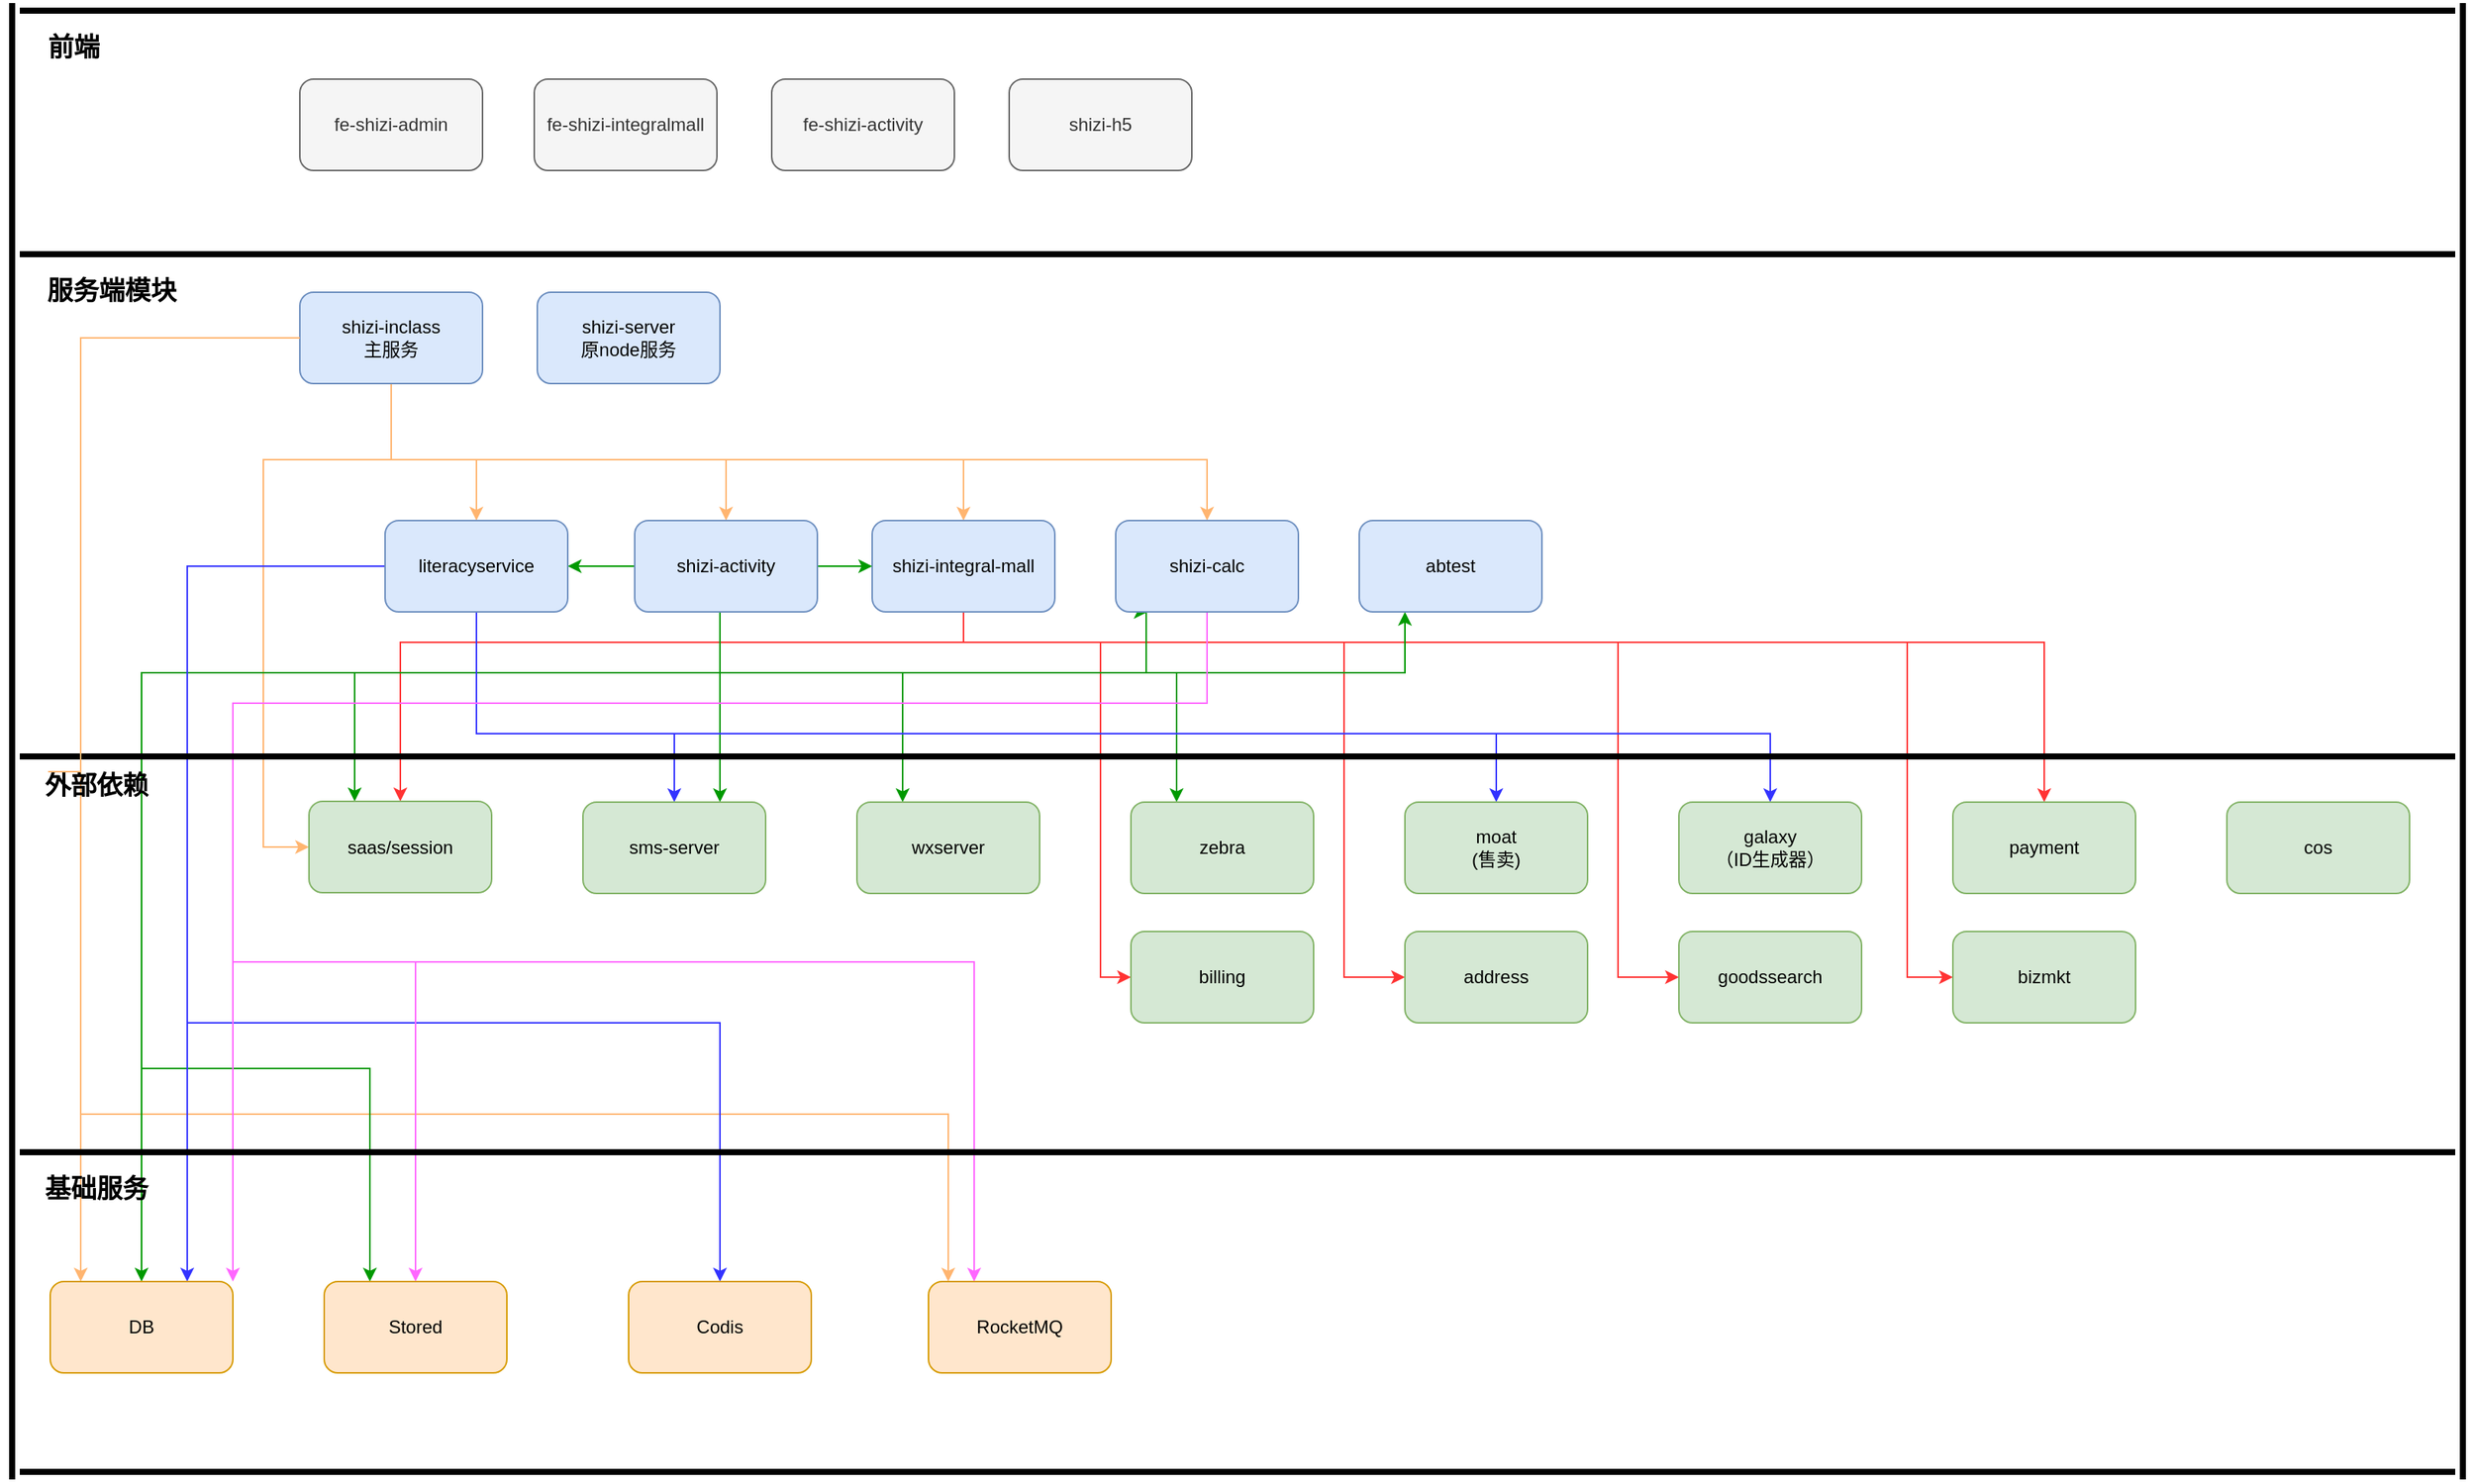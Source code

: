 <mxfile version="14.8.1" type="github">
  <diagram id="g_bmPPB7kluV6Psxkaxc" name="Page-1">
    <mxGraphModel dx="1298" dy="2009" grid="1" gridSize="10" guides="1" tooltips="1" connect="1" arrows="1" fold="1" page="1" pageScale="1" pageWidth="827" pageHeight="1169" math="0" shadow="0">
      <root>
        <mxCell id="0" />
        <mxCell id="1" parent="0" />
        <mxCell id="d_1GMEIE5n4l1r-3ZPoP-10" style="edgeStyle=orthogonalEdgeStyle;rounded=0;orthogonalLoop=1;jettySize=auto;html=1;strokeColor=#FFB570;exitX=0.5;exitY=1;exitDx=0;exitDy=0;" edge="1" parent="1" source="d_1GMEIE5n4l1r-3ZPoP-1" target="d_1GMEIE5n4l1r-3ZPoP-4">
          <mxGeometry relative="1" as="geometry">
            <mxPoint x="574" y="250" as="sourcePoint" />
            <Array as="points">
              <mxPoint x="354" y="300" />
              <mxPoint x="574" y="300" />
            </Array>
          </mxGeometry>
        </mxCell>
        <mxCell id="d_1GMEIE5n4l1r-3ZPoP-12" style="edgeStyle=orthogonalEdgeStyle;rounded=0;orthogonalLoop=1;jettySize=auto;html=1;entryX=0.5;entryY=0;entryDx=0;entryDy=0;strokeColor=#FFB570;exitX=0.5;exitY=1;exitDx=0;exitDy=0;" edge="1" parent="1" source="d_1GMEIE5n4l1r-3ZPoP-1" target="d_1GMEIE5n4l1r-3ZPoP-3">
          <mxGeometry relative="1" as="geometry">
            <mxPoint x="574" y="250" as="sourcePoint" />
            <Array as="points">
              <mxPoint x="354" y="300" />
              <mxPoint x="730" y="300" />
            </Array>
          </mxGeometry>
        </mxCell>
        <mxCell id="d_1GMEIE5n4l1r-3ZPoP-13" style="edgeStyle=orthogonalEdgeStyle;rounded=0;orthogonalLoop=1;jettySize=auto;html=1;entryX=0.5;entryY=0;entryDx=0;entryDy=0;strokeColor=#FFB570;exitX=0.5;exitY=1;exitDx=0;exitDy=0;" edge="1" parent="1" source="d_1GMEIE5n4l1r-3ZPoP-1" target="d_1GMEIE5n4l1r-3ZPoP-9">
          <mxGeometry relative="1" as="geometry">
            <mxPoint x="574" y="250" as="sourcePoint" />
            <Array as="points">
              <mxPoint x="354" y="300" />
              <mxPoint x="410" y="300" />
            </Array>
          </mxGeometry>
        </mxCell>
        <mxCell id="d_1GMEIE5n4l1r-3ZPoP-15" style="edgeStyle=orthogonalEdgeStyle;rounded=0;orthogonalLoop=1;jettySize=auto;html=1;strokeColor=#FFB570;exitX=0.5;exitY=1;exitDx=0;exitDy=0;" edge="1" parent="1" source="d_1GMEIE5n4l1r-3ZPoP-1" target="d_1GMEIE5n4l1r-3ZPoP-14">
          <mxGeometry relative="1" as="geometry">
            <mxPoint x="574" y="250" as="sourcePoint" />
            <Array as="points">
              <mxPoint x="354" y="300" />
              <mxPoint x="890" y="300" />
            </Array>
          </mxGeometry>
        </mxCell>
        <mxCell id="d_1GMEIE5n4l1r-3ZPoP-17" style="edgeStyle=orthogonalEdgeStyle;rounded=0;orthogonalLoop=1;jettySize=auto;html=1;strokeColor=#FFB570;entryX=0;entryY=0.5;entryDx=0;entryDy=0;" edge="1" parent="1" source="d_1GMEIE5n4l1r-3ZPoP-1" target="d_1GMEIE5n4l1r-3ZPoP-8">
          <mxGeometry relative="1" as="geometry">
            <mxPoint x="70" y="460" as="targetPoint" />
            <Array as="points">
              <mxPoint x="354" y="300" />
              <mxPoint x="270" y="300" />
              <mxPoint x="270" y="555" />
            </Array>
          </mxGeometry>
        </mxCell>
        <mxCell id="d_1GMEIE5n4l1r-3ZPoP-22" style="edgeStyle=orthogonalEdgeStyle;rounded=0;orthogonalLoop=1;jettySize=auto;html=1;strokeColor=#FFB570;entryX=0.167;entryY=0;entryDx=0;entryDy=0;entryPerimeter=0;" edge="1" parent="1" source="d_1GMEIE5n4l1r-3ZPoP-1" target="d_1GMEIE5n4l1r-3ZPoP-18">
          <mxGeometry relative="1" as="geometry">
            <mxPoint x="150" y="710" as="targetPoint" />
            <Array as="points">
              <mxPoint x="150" y="220" />
            </Array>
          </mxGeometry>
        </mxCell>
        <mxCell id="d_1GMEIE5n4l1r-3ZPoP-25" style="edgeStyle=orthogonalEdgeStyle;rounded=0;orthogonalLoop=1;jettySize=auto;html=1;entryX=0.108;entryY=0;entryDx=0;entryDy=0;strokeColor=#FFB570;entryPerimeter=0;startArrow=none;" edge="1" parent="1" source="d_1GMEIE5n4l1r-3ZPoP-72" target="d_1GMEIE5n4l1r-3ZPoP-21">
          <mxGeometry relative="1" as="geometry">
            <Array as="points">
              <mxPoint x="150" y="730" />
              <mxPoint x="720" y="730" />
            </Array>
          </mxGeometry>
        </mxCell>
        <mxCell id="d_1GMEIE5n4l1r-3ZPoP-1" value="shizi-inclass&lt;br&gt;主服务" style="rounded=1;whiteSpace=wrap;html=1;fillColor=#dae8fc;strokeColor=#6c8ebf;" vertex="1" parent="1">
          <mxGeometry x="294" y="190" width="120" height="60" as="geometry" />
        </mxCell>
        <mxCell id="d_1GMEIE5n4l1r-3ZPoP-2" value="shizi-server&lt;br&gt;原node服务" style="rounded=1;whiteSpace=wrap;html=1;fillColor=#dae8fc;strokeColor=#6c8ebf;" vertex="1" parent="1">
          <mxGeometry x="450" y="190" width="120" height="60" as="geometry" />
        </mxCell>
        <mxCell id="d_1GMEIE5n4l1r-3ZPoP-55" style="edgeStyle=orthogonalEdgeStyle;rounded=0;orthogonalLoop=1;jettySize=auto;html=1;entryX=0.5;entryY=0;entryDx=0;entryDy=0;strokeColor=#FF3333;" edge="1" parent="1" source="d_1GMEIE5n4l1r-3ZPoP-3" target="d_1GMEIE5n4l1r-3ZPoP-8">
          <mxGeometry relative="1" as="geometry">
            <Array as="points">
              <mxPoint x="730" y="420" />
              <mxPoint x="360" y="420" />
            </Array>
          </mxGeometry>
        </mxCell>
        <mxCell id="d_1GMEIE5n4l1r-3ZPoP-56" style="edgeStyle=orthogonalEdgeStyle;rounded=0;orthogonalLoop=1;jettySize=auto;html=1;strokeColor=#FF3333;" edge="1" parent="1" source="d_1GMEIE5n4l1r-3ZPoP-3" target="d_1GMEIE5n4l1r-3ZPoP-49">
          <mxGeometry relative="1" as="geometry">
            <Array as="points">
              <mxPoint x="730" y="420" />
              <mxPoint x="820" y="420" />
              <mxPoint x="820" y="640" />
            </Array>
          </mxGeometry>
        </mxCell>
        <mxCell id="d_1GMEIE5n4l1r-3ZPoP-57" style="edgeStyle=orthogonalEdgeStyle;rounded=0;orthogonalLoop=1;jettySize=auto;html=1;entryX=0;entryY=0.5;entryDx=0;entryDy=0;strokeColor=#FF3333;" edge="1" parent="1" source="d_1GMEIE5n4l1r-3ZPoP-3" target="d_1GMEIE5n4l1r-3ZPoP-50">
          <mxGeometry relative="1" as="geometry">
            <Array as="points">
              <mxPoint x="730" y="420" />
              <mxPoint x="980" y="420" />
              <mxPoint x="980" y="640" />
            </Array>
          </mxGeometry>
        </mxCell>
        <mxCell id="d_1GMEIE5n4l1r-3ZPoP-58" style="edgeStyle=orthogonalEdgeStyle;rounded=0;orthogonalLoop=1;jettySize=auto;html=1;entryX=0;entryY=0.5;entryDx=0;entryDy=0;strokeColor=#FF3333;" edge="1" parent="1" source="d_1GMEIE5n4l1r-3ZPoP-3" target="d_1GMEIE5n4l1r-3ZPoP-54">
          <mxGeometry relative="1" as="geometry">
            <Array as="points">
              <mxPoint x="730" y="420" />
              <mxPoint x="1160" y="420" />
              <mxPoint x="1160" y="640" />
            </Array>
          </mxGeometry>
        </mxCell>
        <mxCell id="d_1GMEIE5n4l1r-3ZPoP-59" style="edgeStyle=orthogonalEdgeStyle;rounded=0;orthogonalLoop=1;jettySize=auto;html=1;entryX=0.5;entryY=0;entryDx=0;entryDy=0;strokeColor=#FF3333;" edge="1" parent="1" source="d_1GMEIE5n4l1r-3ZPoP-3" target="d_1GMEIE5n4l1r-3ZPoP-52">
          <mxGeometry relative="1" as="geometry">
            <Array as="points">
              <mxPoint x="730" y="420" />
              <mxPoint x="1440" y="420" />
            </Array>
          </mxGeometry>
        </mxCell>
        <mxCell id="d_1GMEIE5n4l1r-3ZPoP-60" style="edgeStyle=orthogonalEdgeStyle;rounded=0;orthogonalLoop=1;jettySize=auto;html=1;entryX=0;entryY=0.5;entryDx=0;entryDy=0;strokeColor=#FF3333;" edge="1" parent="1" source="d_1GMEIE5n4l1r-3ZPoP-3" target="d_1GMEIE5n4l1r-3ZPoP-53">
          <mxGeometry relative="1" as="geometry">
            <Array as="points">
              <mxPoint x="730" y="420" />
              <mxPoint x="1350" y="420" />
              <mxPoint x="1350" y="640" />
            </Array>
          </mxGeometry>
        </mxCell>
        <mxCell id="d_1GMEIE5n4l1r-3ZPoP-3" value="shizi-integral-mall" style="rounded=1;whiteSpace=wrap;html=1;fillColor=#dae8fc;strokeColor=#6c8ebf;" vertex="1" parent="1">
          <mxGeometry x="670" y="340" width="120" height="60" as="geometry" />
        </mxCell>
        <mxCell id="d_1GMEIE5n4l1r-3ZPoP-16" style="edgeStyle=orthogonalEdgeStyle;rounded=0;orthogonalLoop=1;jettySize=auto;html=1;entryX=0.175;entryY=1;entryDx=0;entryDy=0;entryPerimeter=0;strokeColor=#009900;" edge="1" parent="1" source="d_1GMEIE5n4l1r-3ZPoP-4" target="d_1GMEIE5n4l1r-3ZPoP-14">
          <mxGeometry relative="1" as="geometry">
            <Array as="points">
              <mxPoint x="570" y="440" />
              <mxPoint x="850" y="440" />
            </Array>
          </mxGeometry>
        </mxCell>
        <mxCell id="d_1GMEIE5n4l1r-3ZPoP-27" style="edgeStyle=orthogonalEdgeStyle;rounded=0;orthogonalLoop=1;jettySize=auto;html=1;entryX=0;entryY=0.5;entryDx=0;entryDy=0;strokeColor=#009900;" edge="1" parent="1" source="d_1GMEIE5n4l1r-3ZPoP-4" target="d_1GMEIE5n4l1r-3ZPoP-3">
          <mxGeometry relative="1" as="geometry" />
        </mxCell>
        <mxCell id="d_1GMEIE5n4l1r-3ZPoP-28" style="edgeStyle=orthogonalEdgeStyle;rounded=0;orthogonalLoop=1;jettySize=auto;html=1;entryX=0.25;entryY=0;entryDx=0;entryDy=0;strokeColor=#009900;" edge="1" parent="1" source="d_1GMEIE5n4l1r-3ZPoP-4" target="d_1GMEIE5n4l1r-3ZPoP-8">
          <mxGeometry relative="1" as="geometry">
            <Array as="points">
              <mxPoint x="570" y="440" />
              <mxPoint x="330" y="440" />
            </Array>
          </mxGeometry>
        </mxCell>
        <mxCell id="d_1GMEIE5n4l1r-3ZPoP-29" style="edgeStyle=orthogonalEdgeStyle;rounded=0;orthogonalLoop=1;jettySize=auto;html=1;entryX=0.75;entryY=0;entryDx=0;entryDy=0;strokeColor=#009900;" edge="1" parent="1" source="d_1GMEIE5n4l1r-3ZPoP-4" target="d_1GMEIE5n4l1r-3ZPoP-26">
          <mxGeometry relative="1" as="geometry">
            <mxPoint x="574" y="520" as="targetPoint" />
            <Array as="points">
              <mxPoint x="570" y="430" />
              <mxPoint x="570" y="430" />
            </Array>
          </mxGeometry>
        </mxCell>
        <mxCell id="d_1GMEIE5n4l1r-3ZPoP-31" style="edgeStyle=orthogonalEdgeStyle;rounded=0;orthogonalLoop=1;jettySize=auto;html=1;entryX=0.25;entryY=0;entryDx=0;entryDy=0;strokeColor=#009900;" edge="1" parent="1" source="d_1GMEIE5n4l1r-3ZPoP-4" target="d_1GMEIE5n4l1r-3ZPoP-30">
          <mxGeometry relative="1" as="geometry">
            <Array as="points">
              <mxPoint x="570" y="440" />
              <mxPoint x="690" y="440" />
            </Array>
          </mxGeometry>
        </mxCell>
        <mxCell id="d_1GMEIE5n4l1r-3ZPoP-32" style="edgeStyle=orthogonalEdgeStyle;rounded=0;orthogonalLoop=1;jettySize=auto;html=1;strokeColor=#009900;" edge="1" parent="1" source="d_1GMEIE5n4l1r-3ZPoP-4" target="d_1GMEIE5n4l1r-3ZPoP-9">
          <mxGeometry relative="1" as="geometry" />
        </mxCell>
        <mxCell id="d_1GMEIE5n4l1r-3ZPoP-34" style="edgeStyle=orthogonalEdgeStyle;rounded=0;orthogonalLoop=1;jettySize=auto;html=1;entryX=0.25;entryY=1;entryDx=0;entryDy=0;strokeColor=#009900;" edge="1" parent="1" source="d_1GMEIE5n4l1r-3ZPoP-4" target="d_1GMEIE5n4l1r-3ZPoP-33">
          <mxGeometry relative="1" as="geometry">
            <Array as="points">
              <mxPoint x="570" y="440" />
              <mxPoint x="1020" y="440" />
            </Array>
          </mxGeometry>
        </mxCell>
        <mxCell id="d_1GMEIE5n4l1r-3ZPoP-36" style="edgeStyle=orthogonalEdgeStyle;rounded=0;orthogonalLoop=1;jettySize=auto;html=1;entryX=0.25;entryY=0;entryDx=0;entryDy=0;strokeColor=#009900;" edge="1" parent="1" source="d_1GMEIE5n4l1r-3ZPoP-4" target="d_1GMEIE5n4l1r-3ZPoP-35">
          <mxGeometry relative="1" as="geometry">
            <Array as="points">
              <mxPoint x="570" y="440" />
              <mxPoint x="870" y="440" />
            </Array>
          </mxGeometry>
        </mxCell>
        <mxCell id="d_1GMEIE5n4l1r-3ZPoP-37" style="edgeStyle=orthogonalEdgeStyle;rounded=0;orthogonalLoop=1;jettySize=auto;html=1;strokeColor=#009900;" edge="1" parent="1" source="d_1GMEIE5n4l1r-3ZPoP-4" target="d_1GMEIE5n4l1r-3ZPoP-18">
          <mxGeometry relative="1" as="geometry">
            <Array as="points">
              <mxPoint x="570" y="440" />
              <mxPoint x="190" y="440" />
            </Array>
          </mxGeometry>
        </mxCell>
        <mxCell id="d_1GMEIE5n4l1r-3ZPoP-38" style="edgeStyle=orthogonalEdgeStyle;rounded=0;orthogonalLoop=1;jettySize=auto;html=1;entryX=0.25;entryY=0;entryDx=0;entryDy=0;strokeColor=#009900;" edge="1" parent="1" source="d_1GMEIE5n4l1r-3ZPoP-4" target="d_1GMEIE5n4l1r-3ZPoP-19">
          <mxGeometry relative="1" as="geometry">
            <Array as="points">
              <mxPoint x="570" y="440" />
              <mxPoint x="190" y="440" />
              <mxPoint x="190" y="700" />
              <mxPoint x="340" y="700" />
            </Array>
          </mxGeometry>
        </mxCell>
        <mxCell id="d_1GMEIE5n4l1r-3ZPoP-4" value="shizi-activity" style="rounded=1;whiteSpace=wrap;html=1;fillColor=#dae8fc;strokeColor=#6c8ebf;" vertex="1" parent="1">
          <mxGeometry x="514" y="340" width="120" height="60" as="geometry" />
        </mxCell>
        <mxCell id="d_1GMEIE5n4l1r-3ZPoP-5" value="fe-shizi-admin" style="rounded=1;whiteSpace=wrap;html=1;fillColor=#f5f5f5;strokeColor=#666666;fontColor=#333333;" vertex="1" parent="1">
          <mxGeometry x="294" y="50" width="120" height="60" as="geometry" />
        </mxCell>
        <mxCell id="d_1GMEIE5n4l1r-3ZPoP-6" value="fe-shizi-integralmall" style="rounded=1;whiteSpace=wrap;html=1;fillColor=#f5f5f5;strokeColor=#666666;fontColor=#333333;" vertex="1" parent="1">
          <mxGeometry x="448" y="50" width="120" height="60" as="geometry" />
        </mxCell>
        <mxCell id="d_1GMEIE5n4l1r-3ZPoP-7" value="fe-shizi-activity" style="rounded=1;whiteSpace=wrap;html=1;fillColor=#f5f5f5;strokeColor=#666666;fontColor=#333333;" vertex="1" parent="1">
          <mxGeometry x="604" y="50" width="120" height="60" as="geometry" />
        </mxCell>
        <mxCell id="d_1GMEIE5n4l1r-3ZPoP-8" value="saas/session" style="rounded=1;whiteSpace=wrap;html=1;fillColor=#d5e8d4;strokeColor=#82b366;" vertex="1" parent="1">
          <mxGeometry x="300" y="524.5" width="120" height="60" as="geometry" />
        </mxCell>
        <mxCell id="d_1GMEIE5n4l1r-3ZPoP-41" style="edgeStyle=orthogonalEdgeStyle;rounded=0;orthogonalLoop=1;jettySize=auto;html=1;entryX=0.5;entryY=0;entryDx=0;entryDy=0;strokeColor=#3333FF;" edge="1" parent="1" source="d_1GMEIE5n4l1r-3ZPoP-9" target="d_1GMEIE5n4l1r-3ZPoP-39">
          <mxGeometry relative="1" as="geometry">
            <Array as="points">
              <mxPoint x="410" y="480" />
              <mxPoint x="1080" y="480" />
            </Array>
          </mxGeometry>
        </mxCell>
        <mxCell id="d_1GMEIE5n4l1r-3ZPoP-42" style="edgeStyle=orthogonalEdgeStyle;rounded=0;orthogonalLoop=1;jettySize=auto;html=1;strokeColor=#3333FF;" edge="1" parent="1" source="d_1GMEIE5n4l1r-3ZPoP-9" target="d_1GMEIE5n4l1r-3ZPoP-40">
          <mxGeometry relative="1" as="geometry">
            <Array as="points">
              <mxPoint x="410" y="480" />
              <mxPoint x="1260" y="480" />
            </Array>
          </mxGeometry>
        </mxCell>
        <mxCell id="d_1GMEIE5n4l1r-3ZPoP-43" style="edgeStyle=orthogonalEdgeStyle;rounded=0;orthogonalLoop=1;jettySize=auto;html=1;entryX=0.5;entryY=0;entryDx=0;entryDy=0;strokeColor=#3333FF;" edge="1" parent="1" source="d_1GMEIE5n4l1r-3ZPoP-9" target="d_1GMEIE5n4l1r-3ZPoP-26">
          <mxGeometry relative="1" as="geometry">
            <Array as="points">
              <mxPoint x="410" y="480" />
              <mxPoint x="540" y="480" />
            </Array>
          </mxGeometry>
        </mxCell>
        <mxCell id="d_1GMEIE5n4l1r-3ZPoP-44" style="edgeStyle=orthogonalEdgeStyle;rounded=0;orthogonalLoop=1;jettySize=auto;html=1;entryX=0.75;entryY=0;entryDx=0;entryDy=0;strokeColor=#3333FF;" edge="1" parent="1" source="d_1GMEIE5n4l1r-3ZPoP-9" target="d_1GMEIE5n4l1r-3ZPoP-18">
          <mxGeometry relative="1" as="geometry" />
        </mxCell>
        <mxCell id="d_1GMEIE5n4l1r-3ZPoP-45" style="edgeStyle=orthogonalEdgeStyle;rounded=0;orthogonalLoop=1;jettySize=auto;html=1;strokeColor=#3333FF;" edge="1" parent="1" source="d_1GMEIE5n4l1r-3ZPoP-9" target="d_1GMEIE5n4l1r-3ZPoP-20">
          <mxGeometry relative="1" as="geometry">
            <Array as="points">
              <mxPoint x="220" y="370" />
              <mxPoint x="220" y="670" />
              <mxPoint x="570" y="670" />
            </Array>
          </mxGeometry>
        </mxCell>
        <mxCell id="d_1GMEIE5n4l1r-3ZPoP-9" value="literacyservice" style="rounded=1;whiteSpace=wrap;html=1;fillColor=#dae8fc;strokeColor=#6c8ebf;" vertex="1" parent="1">
          <mxGeometry x="350" y="340" width="120" height="60" as="geometry" />
        </mxCell>
        <mxCell id="d_1GMEIE5n4l1r-3ZPoP-46" style="edgeStyle=orthogonalEdgeStyle;rounded=0;orthogonalLoop=1;jettySize=auto;html=1;entryX=1;entryY=0;entryDx=0;entryDy=0;strokeColor=#FF66FF;" edge="1" parent="1" source="d_1GMEIE5n4l1r-3ZPoP-14" target="d_1GMEIE5n4l1r-3ZPoP-18">
          <mxGeometry relative="1" as="geometry">
            <Array as="points">
              <mxPoint x="890" y="460" />
              <mxPoint x="250" y="460" />
            </Array>
          </mxGeometry>
        </mxCell>
        <mxCell id="d_1GMEIE5n4l1r-3ZPoP-47" style="edgeStyle=orthogonalEdgeStyle;rounded=0;orthogonalLoop=1;jettySize=auto;html=1;entryX=0.5;entryY=0;entryDx=0;entryDy=0;strokeColor=#FF66FF;exitX=0.5;exitY=1;exitDx=0;exitDy=0;" edge="1" parent="1" source="d_1GMEIE5n4l1r-3ZPoP-14" target="d_1GMEIE5n4l1r-3ZPoP-19">
          <mxGeometry relative="1" as="geometry">
            <mxPoint x="870" y="400" as="sourcePoint" />
            <mxPoint x="350" y="780" as="targetPoint" />
            <Array as="points">
              <mxPoint x="890" y="460" />
              <mxPoint x="250" y="460" />
              <mxPoint x="250" y="630" />
              <mxPoint x="370" y="630" />
            </Array>
          </mxGeometry>
        </mxCell>
        <mxCell id="d_1GMEIE5n4l1r-3ZPoP-48" style="edgeStyle=orthogonalEdgeStyle;rounded=0;orthogonalLoop=1;jettySize=auto;html=1;entryX=0.25;entryY=0;entryDx=0;entryDy=0;strokeColor=#FF66FF;" edge="1" parent="1" source="d_1GMEIE5n4l1r-3ZPoP-14" target="d_1GMEIE5n4l1r-3ZPoP-21">
          <mxGeometry relative="1" as="geometry">
            <Array as="points">
              <mxPoint x="890" y="460" />
              <mxPoint x="250" y="460" />
              <mxPoint x="250" y="630" />
              <mxPoint x="737" y="630" />
            </Array>
          </mxGeometry>
        </mxCell>
        <mxCell id="d_1GMEIE5n4l1r-3ZPoP-14" value="shizi-calc" style="rounded=1;whiteSpace=wrap;html=1;fillColor=#dae8fc;strokeColor=#6c8ebf;" vertex="1" parent="1">
          <mxGeometry x="830" y="340" width="120" height="60" as="geometry" />
        </mxCell>
        <mxCell id="d_1GMEIE5n4l1r-3ZPoP-18" value="DB" style="rounded=1;whiteSpace=wrap;html=1;fillColor=#ffe6cc;strokeColor=#d79b00;" vertex="1" parent="1">
          <mxGeometry x="130" y="840" width="120" height="60" as="geometry" />
        </mxCell>
        <mxCell id="d_1GMEIE5n4l1r-3ZPoP-19" value="Stored" style="rounded=1;whiteSpace=wrap;html=1;fillColor=#ffe6cc;strokeColor=#d79b00;" vertex="1" parent="1">
          <mxGeometry x="310" y="840" width="120" height="60" as="geometry" />
        </mxCell>
        <mxCell id="d_1GMEIE5n4l1r-3ZPoP-20" value="Codis" style="rounded=1;whiteSpace=wrap;html=1;fillColor=#ffe6cc;strokeColor=#d79b00;" vertex="1" parent="1">
          <mxGeometry x="510" y="840" width="120" height="60" as="geometry" />
        </mxCell>
        <mxCell id="d_1GMEIE5n4l1r-3ZPoP-21" value="RocketMQ" style="rounded=1;whiteSpace=wrap;html=1;fillColor=#ffe6cc;strokeColor=#d79b00;" vertex="1" parent="1">
          <mxGeometry x="707" y="840" width="120" height="60" as="geometry" />
        </mxCell>
        <mxCell id="d_1GMEIE5n4l1r-3ZPoP-26" value="sms-server" style="rounded=1;whiteSpace=wrap;html=1;fillColor=#d5e8d4;strokeColor=#82b366;" vertex="1" parent="1">
          <mxGeometry x="480" y="525" width="120" height="60" as="geometry" />
        </mxCell>
        <mxCell id="d_1GMEIE5n4l1r-3ZPoP-30" value="wxserver" style="rounded=1;whiteSpace=wrap;html=1;fillColor=#d5e8d4;strokeColor=#82b366;" vertex="1" parent="1">
          <mxGeometry x="660" y="525" width="120" height="60" as="geometry" />
        </mxCell>
        <mxCell id="d_1GMEIE5n4l1r-3ZPoP-33" value="abtest" style="rounded=1;whiteSpace=wrap;html=1;fillColor=#dae8fc;strokeColor=#6c8ebf;" vertex="1" parent="1">
          <mxGeometry x="990" y="340" width="120" height="60" as="geometry" />
        </mxCell>
        <mxCell id="d_1GMEIE5n4l1r-3ZPoP-35" value="zebra" style="rounded=1;whiteSpace=wrap;html=1;fillColor=#d5e8d4;strokeColor=#82b366;" vertex="1" parent="1">
          <mxGeometry x="840" y="525" width="120" height="60" as="geometry" />
        </mxCell>
        <mxCell id="d_1GMEIE5n4l1r-3ZPoP-39" value="moat&lt;br&gt;(售卖)" style="rounded=1;whiteSpace=wrap;html=1;fillColor=#d5e8d4;strokeColor=#82b366;" vertex="1" parent="1">
          <mxGeometry x="1020" y="525" width="120" height="60" as="geometry" />
        </mxCell>
        <mxCell id="d_1GMEIE5n4l1r-3ZPoP-40" value="galaxy&lt;br&gt;（ID生成器）" style="rounded=1;whiteSpace=wrap;html=1;fillColor=#d5e8d4;strokeColor=#82b366;" vertex="1" parent="1">
          <mxGeometry x="1200" y="525" width="120" height="60" as="geometry" />
        </mxCell>
        <mxCell id="d_1GMEIE5n4l1r-3ZPoP-49" value="billing" style="rounded=1;whiteSpace=wrap;html=1;fillColor=#d5e8d4;strokeColor=#82b366;" vertex="1" parent="1">
          <mxGeometry x="840" y="610" width="120" height="60" as="geometry" />
        </mxCell>
        <mxCell id="d_1GMEIE5n4l1r-3ZPoP-50" value="address" style="rounded=1;whiteSpace=wrap;html=1;fillColor=#d5e8d4;strokeColor=#82b366;" vertex="1" parent="1">
          <mxGeometry x="1020" y="610" width="120" height="60" as="geometry" />
        </mxCell>
        <mxCell id="d_1GMEIE5n4l1r-3ZPoP-52" value="payment" style="rounded=1;whiteSpace=wrap;html=1;fillColor=#d5e8d4;strokeColor=#82b366;" vertex="1" parent="1">
          <mxGeometry x="1380" y="525" width="120" height="60" as="geometry" />
        </mxCell>
        <mxCell id="d_1GMEIE5n4l1r-3ZPoP-53" value="bizmkt" style="rounded=1;whiteSpace=wrap;html=1;fillColor=#d5e8d4;strokeColor=#82b366;" vertex="1" parent="1">
          <mxGeometry x="1380" y="610" width="120" height="60" as="geometry" />
        </mxCell>
        <mxCell id="d_1GMEIE5n4l1r-3ZPoP-54" value="goodssearch" style="rounded=1;whiteSpace=wrap;html=1;fillColor=#d5e8d4;strokeColor=#82b366;" vertex="1" parent="1">
          <mxGeometry x="1200" y="610" width="120" height="60" as="geometry" />
        </mxCell>
        <mxCell id="d_1GMEIE5n4l1r-3ZPoP-61" value="shizi-h5" style="rounded=1;whiteSpace=wrap;html=1;fillColor=#f5f5f5;strokeColor=#666666;fontColor=#333333;" vertex="1" parent="1">
          <mxGeometry x="760" y="50" width="120" height="60" as="geometry" />
        </mxCell>
        <mxCell id="d_1GMEIE5n4l1r-3ZPoP-62" value="" style="line;strokeWidth=4;html=1;perimeter=backbonePerimeter;points=[];outlineConnect=0;" vertex="1" parent="1">
          <mxGeometry x="110" y="160" width="1600" height="10" as="geometry" />
        </mxCell>
        <mxCell id="d_1GMEIE5n4l1r-3ZPoP-63" value="" style="line;strokeWidth=4;html=1;perimeter=backbonePerimeter;points=[];outlineConnect=0;" vertex="1" parent="1">
          <mxGeometry x="110" y="490" width="1600" height="10" as="geometry" />
        </mxCell>
        <mxCell id="d_1GMEIE5n4l1r-3ZPoP-64" value="" style="line;strokeWidth=4;html=1;perimeter=backbonePerimeter;points=[];outlineConnect=0;" vertex="1" parent="1">
          <mxGeometry x="110" y="750" width="1600" height="10" as="geometry" />
        </mxCell>
        <mxCell id="d_1GMEIE5n4l1r-3ZPoP-65" value="cos" style="rounded=1;whiteSpace=wrap;html=1;fillColor=#d5e8d4;strokeColor=#82b366;" vertex="1" parent="1">
          <mxGeometry x="1560" y="525" width="120" height="60" as="geometry" />
        </mxCell>
        <mxCell id="d_1GMEIE5n4l1r-3ZPoP-66" value="" style="line;strokeWidth=4;direction=south;html=1;perimeter=backbonePerimeter;points=[];outlineConnect=0;" vertex="1" parent="1">
          <mxGeometry x="100" width="10" height="970" as="geometry" />
        </mxCell>
        <mxCell id="d_1GMEIE5n4l1r-3ZPoP-67" value="" style="line;strokeWidth=4;html=1;perimeter=backbonePerimeter;points=[];outlineConnect=0;" vertex="1" parent="1">
          <mxGeometry x="110" y="960" width="1600" height="10" as="geometry" />
        </mxCell>
        <mxCell id="d_1GMEIE5n4l1r-3ZPoP-68" value="" style="line;strokeWidth=4;html=1;perimeter=backbonePerimeter;points=[];outlineConnect=0;" vertex="1" parent="1">
          <mxGeometry x="110" width="1600" height="10" as="geometry" />
        </mxCell>
        <mxCell id="d_1GMEIE5n4l1r-3ZPoP-69" value="" style="line;strokeWidth=4;direction=south;html=1;perimeter=backbonePerimeter;points=[];outlineConnect=0;" vertex="1" parent="1">
          <mxGeometry x="1710" width="10" height="970" as="geometry" />
        </mxCell>
        <mxCell id="d_1GMEIE5n4l1r-3ZPoP-70" value="&lt;b&gt;&lt;font style=&quot;font-size: 17px&quot;&gt;前端&lt;/font&gt;&lt;/b&gt;" style="text;html=1;align=center;verticalAlign=middle;resizable=0;points=[];autosize=1;strokeColor=none;" vertex="1" parent="1">
          <mxGeometry x="120" y="20" width="50" height="20" as="geometry" />
        </mxCell>
        <mxCell id="d_1GMEIE5n4l1r-3ZPoP-71" value="&lt;b&gt;&lt;font style=&quot;font-size: 17px&quot;&gt;服务端模块&lt;/font&gt;&lt;/b&gt;" style="text;html=1;align=center;verticalAlign=middle;resizable=0;points=[];autosize=1;strokeColor=none;" vertex="1" parent="1">
          <mxGeometry x="120" y="180" width="100" height="20" as="geometry" />
        </mxCell>
        <mxCell id="d_1GMEIE5n4l1r-3ZPoP-72" value="&lt;b&gt;&lt;font style=&quot;font-size: 17px&quot;&gt;外部依赖&lt;/font&gt;&lt;/b&gt;" style="text;html=1;align=center;verticalAlign=middle;resizable=0;points=[];autosize=1;strokeColor=none;" vertex="1" parent="1">
          <mxGeometry x="120" y="505" width="80" height="20" as="geometry" />
        </mxCell>
        <mxCell id="d_1GMEIE5n4l1r-3ZPoP-73" value="" style="edgeStyle=orthogonalEdgeStyle;rounded=0;orthogonalLoop=1;jettySize=auto;html=1;entryX=0.108;entryY=0;entryDx=0;entryDy=0;strokeColor=#FFB570;entryPerimeter=0;endArrow=none;" edge="1" parent="1" source="d_1GMEIE5n4l1r-3ZPoP-1" target="d_1GMEIE5n4l1r-3ZPoP-72">
          <mxGeometry relative="1" as="geometry">
            <mxPoint x="294" y="220" as="sourcePoint" />
            <mxPoint x="719.96" y="840" as="targetPoint" />
            <Array as="points">
              <mxPoint x="150" y="220" />
            </Array>
          </mxGeometry>
        </mxCell>
        <mxCell id="d_1GMEIE5n4l1r-3ZPoP-74" value="&lt;b&gt;&lt;font style=&quot;font-size: 17px&quot;&gt;基础服务&lt;/font&gt;&lt;/b&gt;" style="text;html=1;align=center;verticalAlign=middle;resizable=0;points=[];autosize=1;strokeColor=none;" vertex="1" parent="1">
          <mxGeometry x="120" y="770" width="80" height="20" as="geometry" />
        </mxCell>
      </root>
    </mxGraphModel>
  </diagram>
</mxfile>
